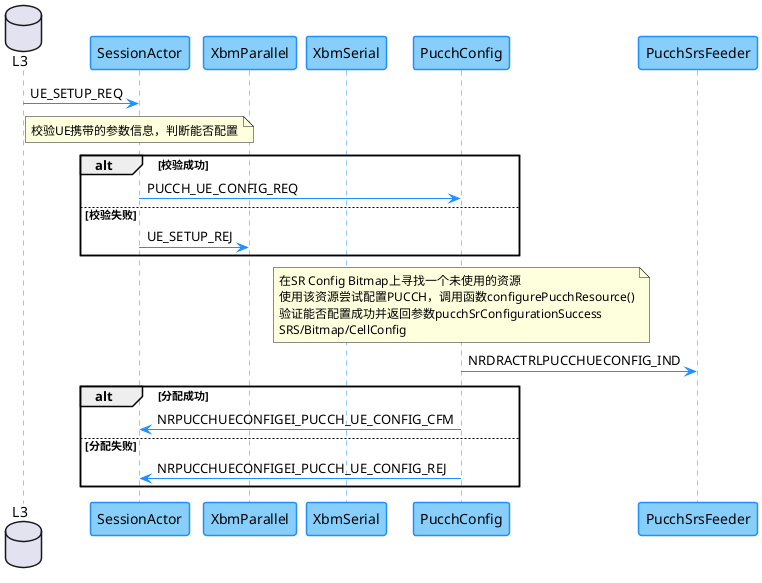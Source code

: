 @startuml
skinparam {
    defaultFontName HarmonyOS Sans SC
    NoteFontSize 12
    Sequence {
        ArrowColor #1E90FF
        LifeLineBorderColor #1F90FF
        LifeLineBackgroundColor #87CEFA
        ParticipantBorderColor #1E90FF
        ParticipantBackgroundColor #87CEFA
        ParticipantBorderThickness 1.5
    }
}
database L3
participant SessionActor as sa
participant XbmParallel as xp
participant XbmSerial as xs
participant PucchConfig as pc
participant PucchSrsFeeder as psf

L3 -> sa : UE_SETUP_REQ
note over sa
校验UE携带的参数信息，判断能否配置
end note
alt 校验成功
    sa -> pc : PUCCH_UE_CONFIG_REQ
else 校验失败
    sa -> xp : UE_SETUP_REJ
end

note over pc
在SR Config Bitmap上寻找一个未使用的资源
使用该资源尝试配置PUCCH，调用函数configurePucchResource()
验证能否配置成功并返回参数pucchSrConfigurationSuccess
SRS/Bitmap/CellConfig
end note

pc -> psf : NRDRACTRLPUCCHUECONFIG_IND
alt 分配成功
pc -> sa : NRPUCCHUECONFIGEI_PUCCH_UE_CONFIG_CFM
else 分配失败
pc -> sa : NRPUCCHUECONFIGEI_PUCCH_UE_CONFIG_REJ
end

@enduml